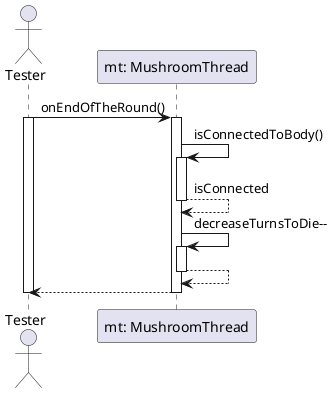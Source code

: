 @startuml Mushroom Thread Dissolve

actor "Tester" as tester
participant "mt: MushroomThread" as mt

tester -> mt: onEndOfTheRound()
activate tester
activate mt

mt -> mt: isConnectedToBody()
activate mt
mt --> mt: isConnected
deactivate mt

mt -> mt: decreaseTurnsToDie--
activate mt
mt --> mt
deactivate mt

mt --> tester
deactivate mt
deactivate tester


@enduml